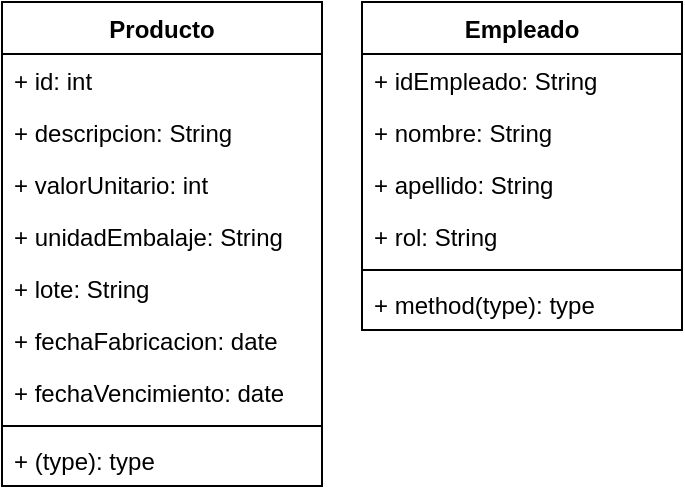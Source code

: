 <mxfile version="15.3.0" type="github">
  <diagram id="C5RBs43oDa-KdzZeNtuy" name="Page-1">
    <mxGraphModel dx="434" dy="241" grid="1" gridSize="10" guides="1" tooltips="1" connect="1" arrows="1" fold="1" page="1" pageScale="1" pageWidth="827" pageHeight="1169" math="0" shadow="0">
      <root>
        <mxCell id="WIyWlLk6GJQsqaUBKTNV-0" />
        <mxCell id="WIyWlLk6GJQsqaUBKTNV-1" parent="WIyWlLk6GJQsqaUBKTNV-0" />
        <mxCell id="4RGXGRptJo8MxFpCXMpV-0" value="Producto" style="swimlane;fontStyle=1;align=center;verticalAlign=top;childLayout=stackLayout;horizontal=1;startSize=26;horizontalStack=0;resizeParent=1;resizeParentMax=0;resizeLast=0;collapsible=1;marginBottom=0;" vertex="1" parent="WIyWlLk6GJQsqaUBKTNV-1">
          <mxGeometry x="120" y="130" width="160" height="242" as="geometry">
            <mxRectangle x="120" y="130" width="90" height="26" as="alternateBounds" />
          </mxGeometry>
        </mxCell>
        <mxCell id="4RGXGRptJo8MxFpCXMpV-1" value="+ id: int" style="text;strokeColor=none;fillColor=none;align=left;verticalAlign=top;spacingLeft=4;spacingRight=4;overflow=hidden;rotatable=0;points=[[0,0.5],[1,0.5]];portConstraint=eastwest;" vertex="1" parent="4RGXGRptJo8MxFpCXMpV-0">
          <mxGeometry y="26" width="160" height="26" as="geometry" />
        </mxCell>
        <mxCell id="4RGXGRptJo8MxFpCXMpV-8" value="+ descripcion: String" style="text;strokeColor=none;fillColor=none;align=left;verticalAlign=top;spacingLeft=4;spacingRight=4;overflow=hidden;rotatable=0;points=[[0,0.5],[1,0.5]];portConstraint=eastwest;" vertex="1" parent="4RGXGRptJo8MxFpCXMpV-0">
          <mxGeometry y="52" width="160" height="26" as="geometry" />
        </mxCell>
        <mxCell id="4RGXGRptJo8MxFpCXMpV-9" value="+ valorUnitario: int" style="text;strokeColor=none;fillColor=none;align=left;verticalAlign=top;spacingLeft=4;spacingRight=4;overflow=hidden;rotatable=0;points=[[0,0.5],[1,0.5]];portConstraint=eastwest;" vertex="1" parent="4RGXGRptJo8MxFpCXMpV-0">
          <mxGeometry y="78" width="160" height="26" as="geometry" />
        </mxCell>
        <mxCell id="4RGXGRptJo8MxFpCXMpV-10" value="+ unidadEmbalaje: String" style="text;strokeColor=none;fillColor=none;align=left;verticalAlign=top;spacingLeft=4;spacingRight=4;overflow=hidden;rotatable=0;points=[[0,0.5],[1,0.5]];portConstraint=eastwest;" vertex="1" parent="4RGXGRptJo8MxFpCXMpV-0">
          <mxGeometry y="104" width="160" height="26" as="geometry" />
        </mxCell>
        <mxCell id="4RGXGRptJo8MxFpCXMpV-11" value="+ lote: String" style="text;strokeColor=none;fillColor=none;align=left;verticalAlign=top;spacingLeft=4;spacingRight=4;overflow=hidden;rotatable=0;points=[[0,0.5],[1,0.5]];portConstraint=eastwest;" vertex="1" parent="4RGXGRptJo8MxFpCXMpV-0">
          <mxGeometry y="130" width="160" height="26" as="geometry" />
        </mxCell>
        <mxCell id="4RGXGRptJo8MxFpCXMpV-12" value="+ fechaFabricacion: date" style="text;strokeColor=none;fillColor=none;align=left;verticalAlign=top;spacingLeft=4;spacingRight=4;overflow=hidden;rotatable=0;points=[[0,0.5],[1,0.5]];portConstraint=eastwest;" vertex="1" parent="4RGXGRptJo8MxFpCXMpV-0">
          <mxGeometry y="156" width="160" height="26" as="geometry" />
        </mxCell>
        <mxCell id="4RGXGRptJo8MxFpCXMpV-13" value="+ fechaVencimiento: date" style="text;strokeColor=none;fillColor=none;align=left;verticalAlign=top;spacingLeft=4;spacingRight=4;overflow=hidden;rotatable=0;points=[[0,0.5],[1,0.5]];portConstraint=eastwest;" vertex="1" parent="4RGXGRptJo8MxFpCXMpV-0">
          <mxGeometry y="182" width="160" height="26" as="geometry" />
        </mxCell>
        <mxCell id="4RGXGRptJo8MxFpCXMpV-2" value="" style="line;strokeWidth=1;fillColor=none;align=left;verticalAlign=middle;spacingTop=-1;spacingLeft=3;spacingRight=3;rotatable=0;labelPosition=right;points=[];portConstraint=eastwest;" vertex="1" parent="4RGXGRptJo8MxFpCXMpV-0">
          <mxGeometry y="208" width="160" height="8" as="geometry" />
        </mxCell>
        <mxCell id="4RGXGRptJo8MxFpCXMpV-3" value="+ (type): type" style="text;strokeColor=none;fillColor=none;align=left;verticalAlign=top;spacingLeft=4;spacingRight=4;overflow=hidden;rotatable=0;points=[[0,0.5],[1,0.5]];portConstraint=eastwest;" vertex="1" parent="4RGXGRptJo8MxFpCXMpV-0">
          <mxGeometry y="216" width="160" height="26" as="geometry" />
        </mxCell>
        <mxCell id="4RGXGRptJo8MxFpCXMpV-4" value="Empleado" style="swimlane;fontStyle=1;align=center;verticalAlign=top;childLayout=stackLayout;horizontal=1;startSize=26;horizontalStack=0;resizeParent=1;resizeParentMax=0;resizeLast=0;collapsible=1;marginBottom=0;" vertex="1" parent="WIyWlLk6GJQsqaUBKTNV-1">
          <mxGeometry x="300" y="130" width="160" height="164" as="geometry" />
        </mxCell>
        <mxCell id="4RGXGRptJo8MxFpCXMpV-5" value="+ idEmpleado: String" style="text;strokeColor=none;fillColor=none;align=left;verticalAlign=top;spacingLeft=4;spacingRight=4;overflow=hidden;rotatable=0;points=[[0,0.5],[1,0.5]];portConstraint=eastwest;" vertex="1" parent="4RGXGRptJo8MxFpCXMpV-4">
          <mxGeometry y="26" width="160" height="26" as="geometry" />
        </mxCell>
        <mxCell id="4RGXGRptJo8MxFpCXMpV-14" value="+ nombre: String" style="text;strokeColor=none;fillColor=none;align=left;verticalAlign=top;spacingLeft=4;spacingRight=4;overflow=hidden;rotatable=0;points=[[0,0.5],[1,0.5]];portConstraint=eastwest;" vertex="1" parent="4RGXGRptJo8MxFpCXMpV-4">
          <mxGeometry y="52" width="160" height="26" as="geometry" />
        </mxCell>
        <mxCell id="4RGXGRptJo8MxFpCXMpV-15" value="+ apellido: String" style="text;strokeColor=none;fillColor=none;align=left;verticalAlign=top;spacingLeft=4;spacingRight=4;overflow=hidden;rotatable=0;points=[[0,0.5],[1,0.5]];portConstraint=eastwest;" vertex="1" parent="4RGXGRptJo8MxFpCXMpV-4">
          <mxGeometry y="78" width="160" height="26" as="geometry" />
        </mxCell>
        <mxCell id="4RGXGRptJo8MxFpCXMpV-16" value="+ rol: String" style="text;strokeColor=none;fillColor=none;align=left;verticalAlign=top;spacingLeft=4;spacingRight=4;overflow=hidden;rotatable=0;points=[[0,0.5],[1,0.5]];portConstraint=eastwest;" vertex="1" parent="4RGXGRptJo8MxFpCXMpV-4">
          <mxGeometry y="104" width="160" height="26" as="geometry" />
        </mxCell>
        <mxCell id="4RGXGRptJo8MxFpCXMpV-6" value="" style="line;strokeWidth=1;fillColor=none;align=left;verticalAlign=middle;spacingTop=-1;spacingLeft=3;spacingRight=3;rotatable=0;labelPosition=right;points=[];portConstraint=eastwest;" vertex="1" parent="4RGXGRptJo8MxFpCXMpV-4">
          <mxGeometry y="130" width="160" height="8" as="geometry" />
        </mxCell>
        <mxCell id="4RGXGRptJo8MxFpCXMpV-7" value="+ method(type): type" style="text;strokeColor=none;fillColor=none;align=left;verticalAlign=top;spacingLeft=4;spacingRight=4;overflow=hidden;rotatable=0;points=[[0,0.5],[1,0.5]];portConstraint=eastwest;" vertex="1" parent="4RGXGRptJo8MxFpCXMpV-4">
          <mxGeometry y="138" width="160" height="26" as="geometry" />
        </mxCell>
      </root>
    </mxGraphModel>
  </diagram>
</mxfile>
